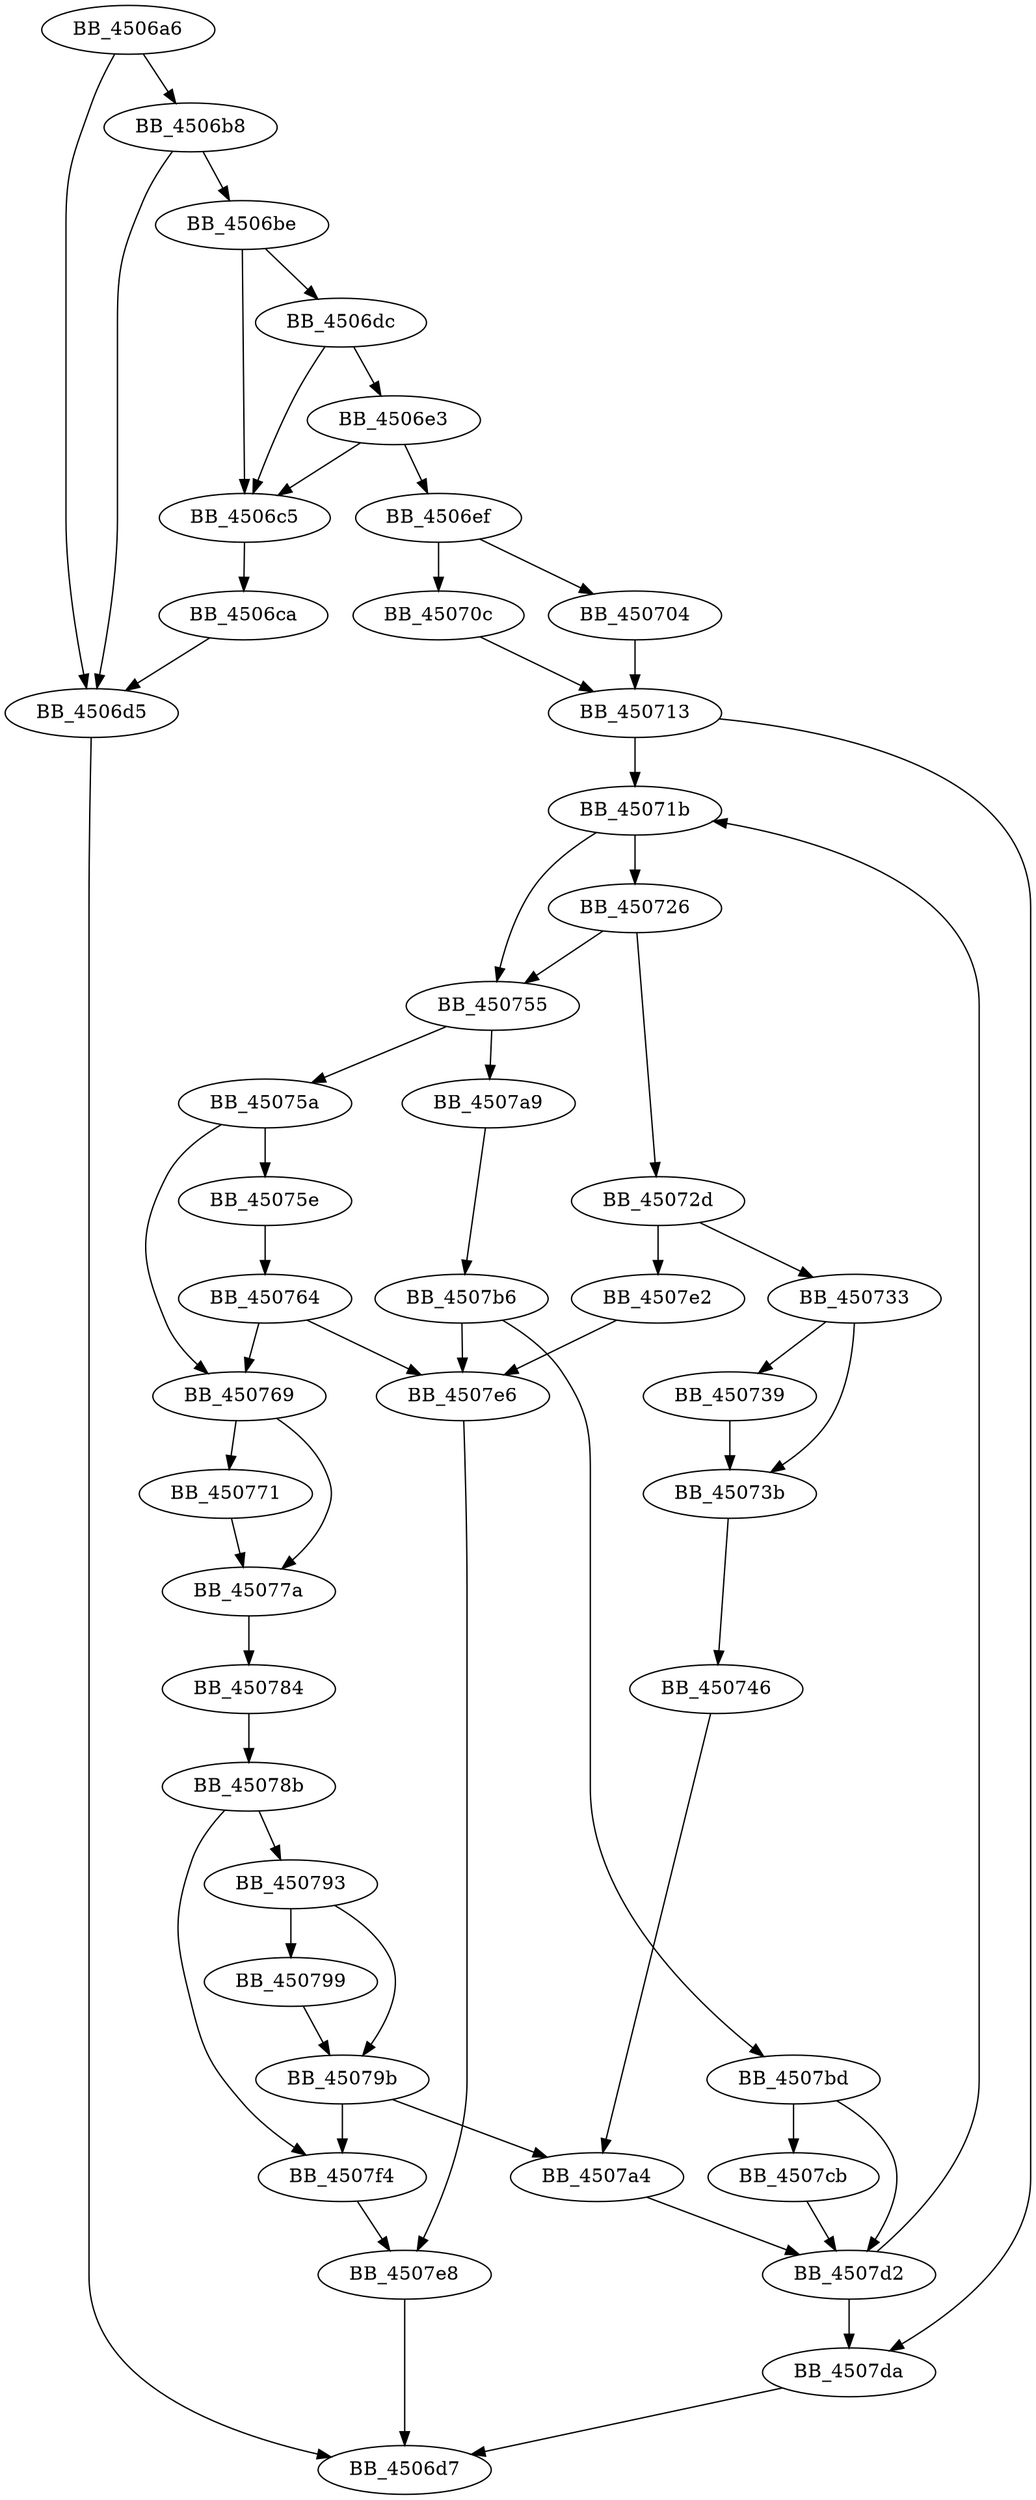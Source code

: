 DiGraph sub_4506A6{
BB_4506a6->BB_4506b8
BB_4506a6->BB_4506d5
BB_4506b8->BB_4506be
BB_4506b8->BB_4506d5
BB_4506be->BB_4506c5
BB_4506be->BB_4506dc
BB_4506c5->BB_4506ca
BB_4506ca->BB_4506d5
BB_4506d5->BB_4506d7
BB_4506dc->BB_4506c5
BB_4506dc->BB_4506e3
BB_4506e3->BB_4506c5
BB_4506e3->BB_4506ef
BB_4506ef->BB_450704
BB_4506ef->BB_45070c
BB_450704->BB_450713
BB_45070c->BB_450713
BB_450713->BB_45071b
BB_450713->BB_4507da
BB_45071b->BB_450726
BB_45071b->BB_450755
BB_450726->BB_45072d
BB_450726->BB_450755
BB_45072d->BB_450733
BB_45072d->BB_4507e2
BB_450733->BB_450739
BB_450733->BB_45073b
BB_450739->BB_45073b
BB_45073b->BB_450746
BB_450746->BB_4507a4
BB_450755->BB_45075a
BB_450755->BB_4507a9
BB_45075a->BB_45075e
BB_45075a->BB_450769
BB_45075e->BB_450764
BB_450764->BB_450769
BB_450764->BB_4507e6
BB_450769->BB_450771
BB_450769->BB_45077a
BB_450771->BB_45077a
BB_45077a->BB_450784
BB_450784->BB_45078b
BB_45078b->BB_450793
BB_45078b->BB_4507f4
BB_450793->BB_450799
BB_450793->BB_45079b
BB_450799->BB_45079b
BB_45079b->BB_4507a4
BB_45079b->BB_4507f4
BB_4507a4->BB_4507d2
BB_4507a9->BB_4507b6
BB_4507b6->BB_4507bd
BB_4507b6->BB_4507e6
BB_4507bd->BB_4507cb
BB_4507bd->BB_4507d2
BB_4507cb->BB_4507d2
BB_4507d2->BB_45071b
BB_4507d2->BB_4507da
BB_4507da->BB_4506d7
BB_4507e2->BB_4507e6
BB_4507e6->BB_4507e8
BB_4507e8->BB_4506d7
BB_4507f4->BB_4507e8
}
